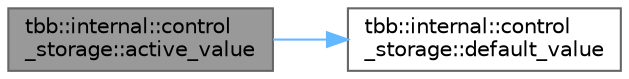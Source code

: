 digraph "tbb::internal::control_storage::active_value"
{
 // LATEX_PDF_SIZE
  bgcolor="transparent";
  edge [fontname=Helvetica,fontsize=10,labelfontname=Helvetica,labelfontsize=10];
  node [fontname=Helvetica,fontsize=10,shape=box,height=0.2,width=0.4];
  rankdir="LR";
  Node1 [id="Node000001",label="tbb::internal::control\l_storage::active_value",height=0.2,width=0.4,color="gray40", fillcolor="grey60", style="filled", fontcolor="black",tooltip=" "];
  Node1 -> Node2 [id="edge1_Node000001_Node000002",color="steelblue1",style="solid",tooltip=" "];
  Node2 [id="Node000002",label="tbb::internal::control\l_storage::default_value",height=0.2,width=0.4,color="grey40", fillcolor="white", style="filled",URL="$classtbb_1_1internal_1_1control__storage.html#a5288dfcdf634e2477d2179b3e79aa01a",tooltip=" "];
}
